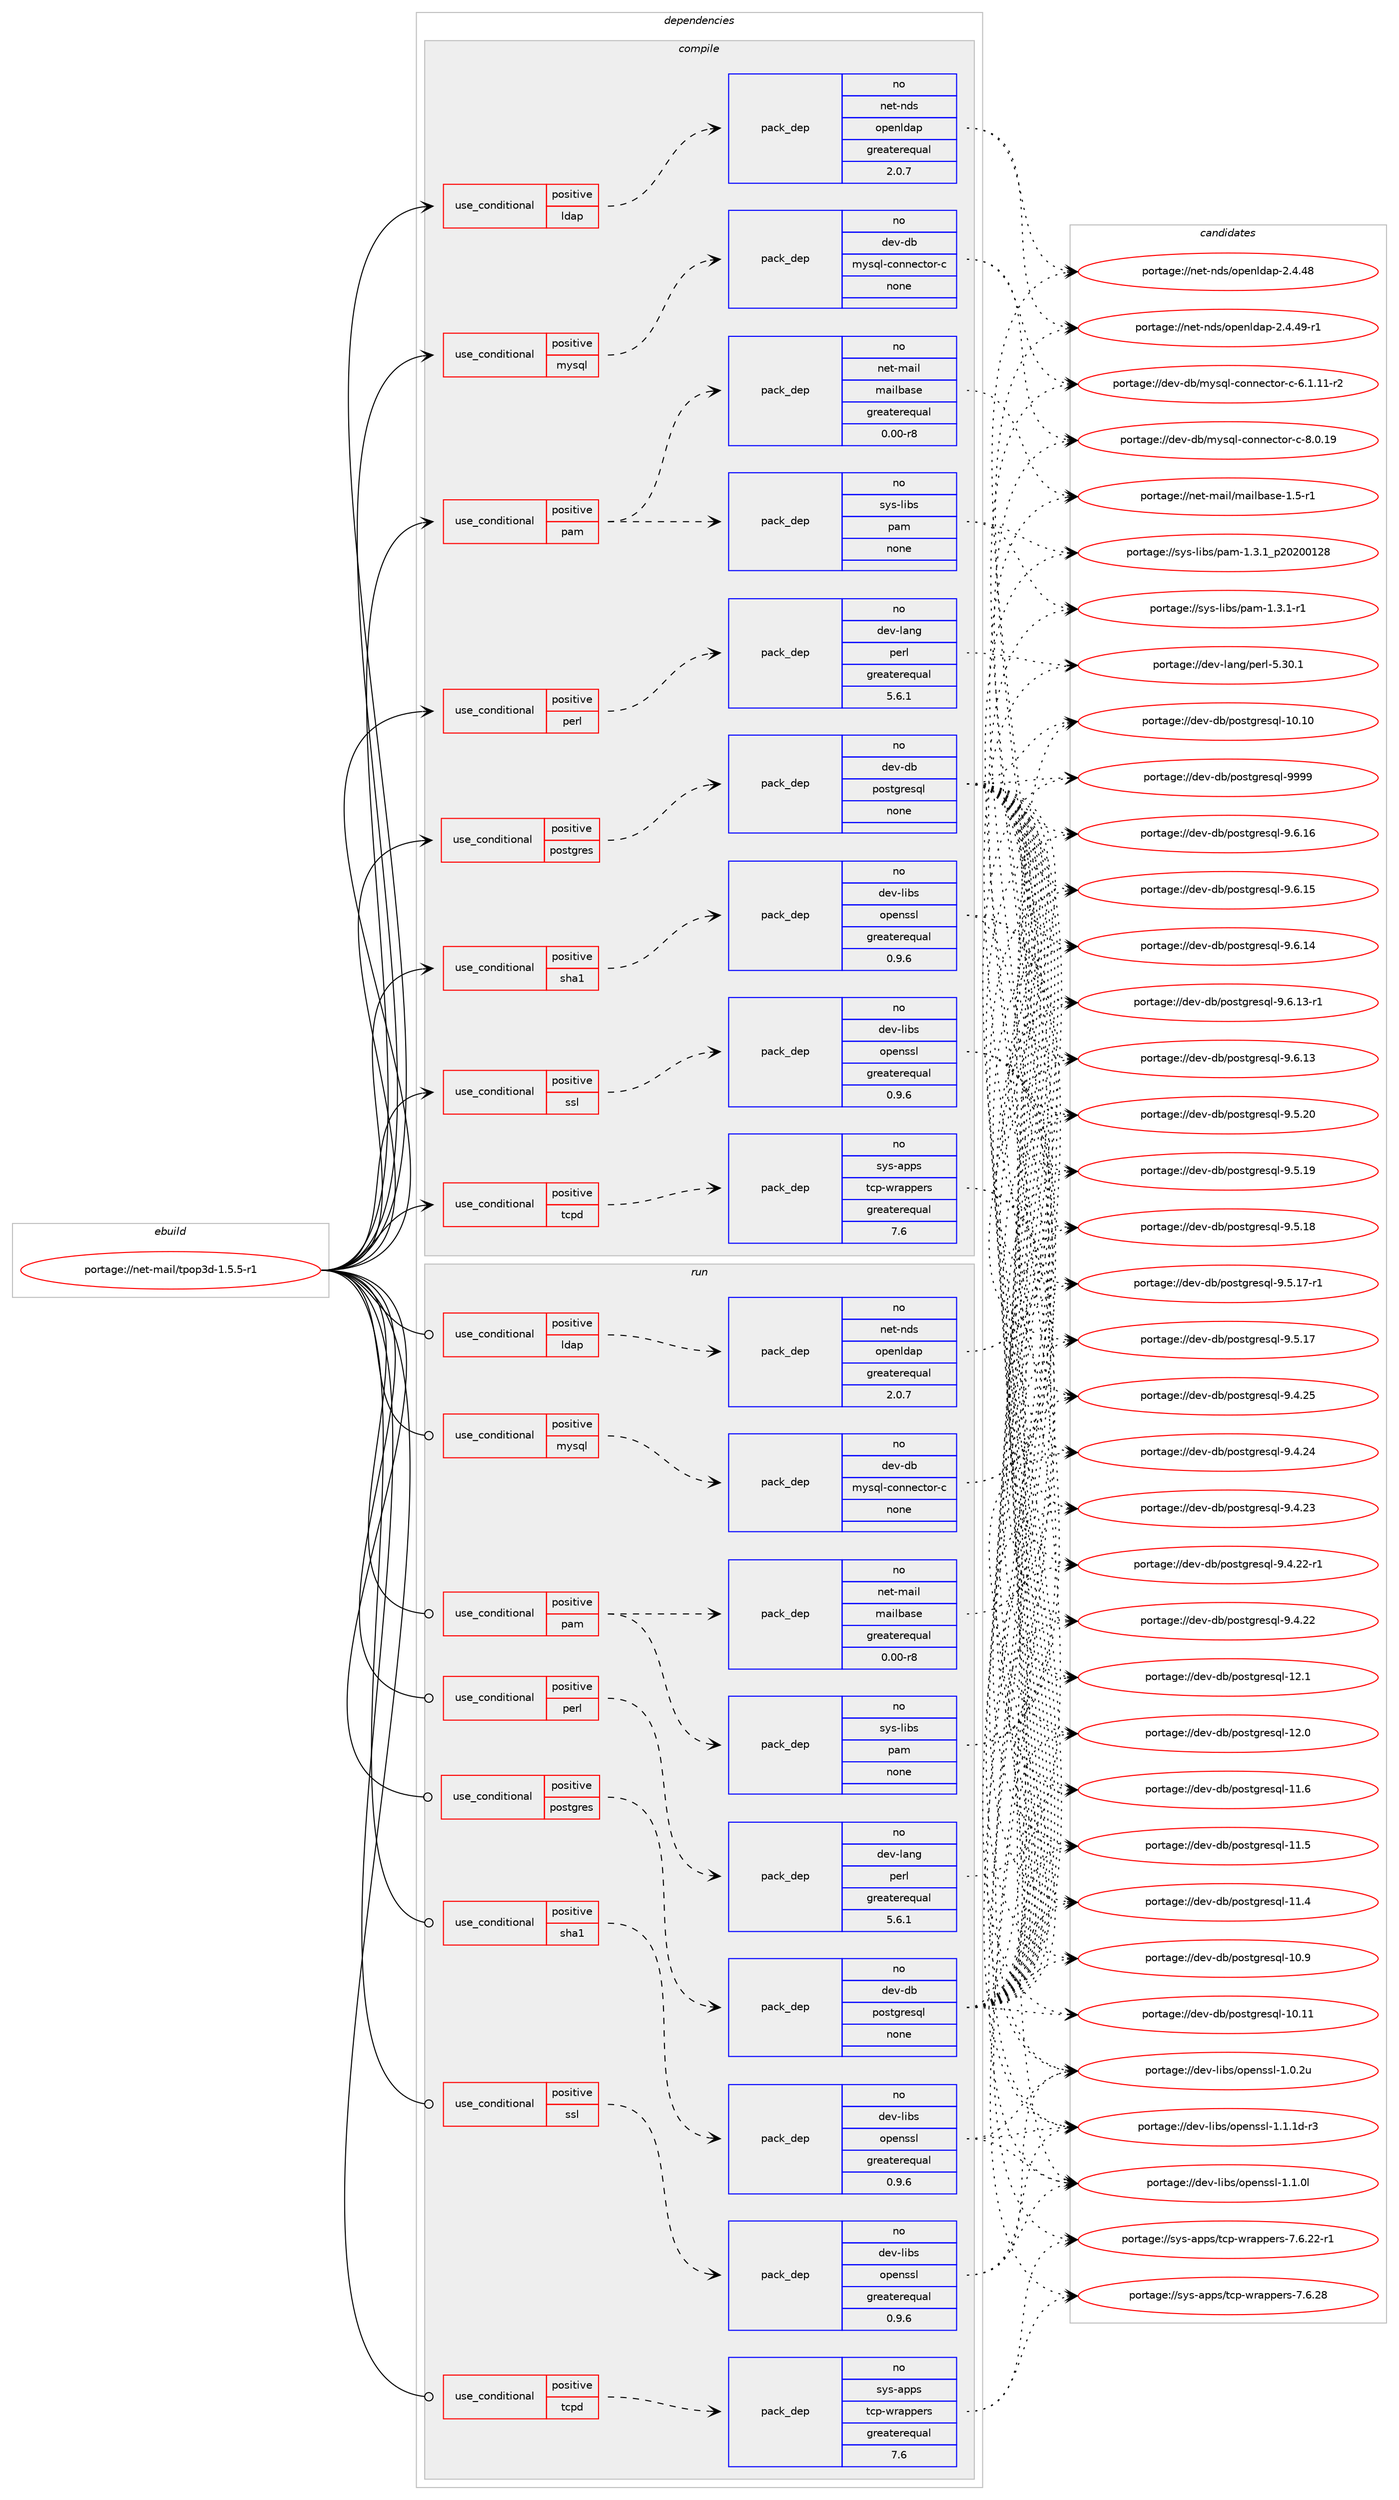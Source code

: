 digraph prolog {

# *************
# Graph options
# *************

newrank=true;
concentrate=true;
compound=true;
graph [rankdir=LR,fontname=Helvetica,fontsize=10,ranksep=1.5];#, ranksep=2.5, nodesep=0.2];
edge  [arrowhead=vee];
node  [fontname=Helvetica,fontsize=10];

# **********
# The ebuild
# **********

subgraph cluster_leftcol {
color=gray;
rank=same;
label=<<i>ebuild</i>>;
id [label="portage://net-mail/tpop3d-1.5.5-r1", color=red, width=4, href="../net-mail/tpop3d-1.5.5-r1.svg"];
}

# ****************
# The dependencies
# ****************

subgraph cluster_midcol {
color=gray;
label=<<i>dependencies</i>>;
subgraph cluster_compile {
fillcolor="#eeeeee";
style=filled;
label=<<i>compile</i>>;
subgraph cond28359 {
dependency134686 [label=<<TABLE BORDER="0" CELLBORDER="1" CELLSPACING="0" CELLPADDING="4"><TR><TD ROWSPAN="3" CELLPADDING="10">use_conditional</TD></TR><TR><TD>positive</TD></TR><TR><TD>ldap</TD></TR></TABLE>>, shape=none, color=red];
subgraph pack104117 {
dependency134687 [label=<<TABLE BORDER="0" CELLBORDER="1" CELLSPACING="0" CELLPADDING="4" WIDTH="220"><TR><TD ROWSPAN="6" CELLPADDING="30">pack_dep</TD></TR><TR><TD WIDTH="110">no</TD></TR><TR><TD>net-nds</TD></TR><TR><TD>openldap</TD></TR><TR><TD>greaterequal</TD></TR><TR><TD>2.0.7</TD></TR></TABLE>>, shape=none, color=blue];
}
dependency134686:e -> dependency134687:w [weight=20,style="dashed",arrowhead="vee"];
}
id:e -> dependency134686:w [weight=20,style="solid",arrowhead="vee"];
subgraph cond28360 {
dependency134688 [label=<<TABLE BORDER="0" CELLBORDER="1" CELLSPACING="0" CELLPADDING="4"><TR><TD ROWSPAN="3" CELLPADDING="10">use_conditional</TD></TR><TR><TD>positive</TD></TR><TR><TD>mysql</TD></TR></TABLE>>, shape=none, color=red];
subgraph pack104118 {
dependency134689 [label=<<TABLE BORDER="0" CELLBORDER="1" CELLSPACING="0" CELLPADDING="4" WIDTH="220"><TR><TD ROWSPAN="6" CELLPADDING="30">pack_dep</TD></TR><TR><TD WIDTH="110">no</TD></TR><TR><TD>dev-db</TD></TR><TR><TD>mysql-connector-c</TD></TR><TR><TD>none</TD></TR><TR><TD></TD></TR></TABLE>>, shape=none, color=blue];
}
dependency134688:e -> dependency134689:w [weight=20,style="dashed",arrowhead="vee"];
}
id:e -> dependency134688:w [weight=20,style="solid",arrowhead="vee"];
subgraph cond28361 {
dependency134690 [label=<<TABLE BORDER="0" CELLBORDER="1" CELLSPACING="0" CELLPADDING="4"><TR><TD ROWSPAN="3" CELLPADDING="10">use_conditional</TD></TR><TR><TD>positive</TD></TR><TR><TD>pam</TD></TR></TABLE>>, shape=none, color=red];
subgraph pack104119 {
dependency134691 [label=<<TABLE BORDER="0" CELLBORDER="1" CELLSPACING="0" CELLPADDING="4" WIDTH="220"><TR><TD ROWSPAN="6" CELLPADDING="30">pack_dep</TD></TR><TR><TD WIDTH="110">no</TD></TR><TR><TD>sys-libs</TD></TR><TR><TD>pam</TD></TR><TR><TD>none</TD></TR><TR><TD></TD></TR></TABLE>>, shape=none, color=blue];
}
dependency134690:e -> dependency134691:w [weight=20,style="dashed",arrowhead="vee"];
subgraph pack104120 {
dependency134692 [label=<<TABLE BORDER="0" CELLBORDER="1" CELLSPACING="0" CELLPADDING="4" WIDTH="220"><TR><TD ROWSPAN="6" CELLPADDING="30">pack_dep</TD></TR><TR><TD WIDTH="110">no</TD></TR><TR><TD>net-mail</TD></TR><TR><TD>mailbase</TD></TR><TR><TD>greaterequal</TD></TR><TR><TD>0.00-r8</TD></TR></TABLE>>, shape=none, color=blue];
}
dependency134690:e -> dependency134692:w [weight=20,style="dashed",arrowhead="vee"];
}
id:e -> dependency134690:w [weight=20,style="solid",arrowhead="vee"];
subgraph cond28362 {
dependency134693 [label=<<TABLE BORDER="0" CELLBORDER="1" CELLSPACING="0" CELLPADDING="4"><TR><TD ROWSPAN="3" CELLPADDING="10">use_conditional</TD></TR><TR><TD>positive</TD></TR><TR><TD>perl</TD></TR></TABLE>>, shape=none, color=red];
subgraph pack104121 {
dependency134694 [label=<<TABLE BORDER="0" CELLBORDER="1" CELLSPACING="0" CELLPADDING="4" WIDTH="220"><TR><TD ROWSPAN="6" CELLPADDING="30">pack_dep</TD></TR><TR><TD WIDTH="110">no</TD></TR><TR><TD>dev-lang</TD></TR><TR><TD>perl</TD></TR><TR><TD>greaterequal</TD></TR><TR><TD>5.6.1</TD></TR></TABLE>>, shape=none, color=blue];
}
dependency134693:e -> dependency134694:w [weight=20,style="dashed",arrowhead="vee"];
}
id:e -> dependency134693:w [weight=20,style="solid",arrowhead="vee"];
subgraph cond28363 {
dependency134695 [label=<<TABLE BORDER="0" CELLBORDER="1" CELLSPACING="0" CELLPADDING="4"><TR><TD ROWSPAN="3" CELLPADDING="10">use_conditional</TD></TR><TR><TD>positive</TD></TR><TR><TD>postgres</TD></TR></TABLE>>, shape=none, color=red];
subgraph pack104122 {
dependency134696 [label=<<TABLE BORDER="0" CELLBORDER="1" CELLSPACING="0" CELLPADDING="4" WIDTH="220"><TR><TD ROWSPAN="6" CELLPADDING="30">pack_dep</TD></TR><TR><TD WIDTH="110">no</TD></TR><TR><TD>dev-db</TD></TR><TR><TD>postgresql</TD></TR><TR><TD>none</TD></TR><TR><TD></TD></TR></TABLE>>, shape=none, color=blue];
}
dependency134695:e -> dependency134696:w [weight=20,style="dashed",arrowhead="vee"];
}
id:e -> dependency134695:w [weight=20,style="solid",arrowhead="vee"];
subgraph cond28364 {
dependency134697 [label=<<TABLE BORDER="0" CELLBORDER="1" CELLSPACING="0" CELLPADDING="4"><TR><TD ROWSPAN="3" CELLPADDING="10">use_conditional</TD></TR><TR><TD>positive</TD></TR><TR><TD>sha1</TD></TR></TABLE>>, shape=none, color=red];
subgraph pack104123 {
dependency134698 [label=<<TABLE BORDER="0" CELLBORDER="1" CELLSPACING="0" CELLPADDING="4" WIDTH="220"><TR><TD ROWSPAN="6" CELLPADDING="30">pack_dep</TD></TR><TR><TD WIDTH="110">no</TD></TR><TR><TD>dev-libs</TD></TR><TR><TD>openssl</TD></TR><TR><TD>greaterequal</TD></TR><TR><TD>0.9.6</TD></TR></TABLE>>, shape=none, color=blue];
}
dependency134697:e -> dependency134698:w [weight=20,style="dashed",arrowhead="vee"];
}
id:e -> dependency134697:w [weight=20,style="solid",arrowhead="vee"];
subgraph cond28365 {
dependency134699 [label=<<TABLE BORDER="0" CELLBORDER="1" CELLSPACING="0" CELLPADDING="4"><TR><TD ROWSPAN="3" CELLPADDING="10">use_conditional</TD></TR><TR><TD>positive</TD></TR><TR><TD>ssl</TD></TR></TABLE>>, shape=none, color=red];
subgraph pack104124 {
dependency134700 [label=<<TABLE BORDER="0" CELLBORDER="1" CELLSPACING="0" CELLPADDING="4" WIDTH="220"><TR><TD ROWSPAN="6" CELLPADDING="30">pack_dep</TD></TR><TR><TD WIDTH="110">no</TD></TR><TR><TD>dev-libs</TD></TR><TR><TD>openssl</TD></TR><TR><TD>greaterequal</TD></TR><TR><TD>0.9.6</TD></TR></TABLE>>, shape=none, color=blue];
}
dependency134699:e -> dependency134700:w [weight=20,style="dashed",arrowhead="vee"];
}
id:e -> dependency134699:w [weight=20,style="solid",arrowhead="vee"];
subgraph cond28366 {
dependency134701 [label=<<TABLE BORDER="0" CELLBORDER="1" CELLSPACING="0" CELLPADDING="4"><TR><TD ROWSPAN="3" CELLPADDING="10">use_conditional</TD></TR><TR><TD>positive</TD></TR><TR><TD>tcpd</TD></TR></TABLE>>, shape=none, color=red];
subgraph pack104125 {
dependency134702 [label=<<TABLE BORDER="0" CELLBORDER="1" CELLSPACING="0" CELLPADDING="4" WIDTH="220"><TR><TD ROWSPAN="6" CELLPADDING="30">pack_dep</TD></TR><TR><TD WIDTH="110">no</TD></TR><TR><TD>sys-apps</TD></TR><TR><TD>tcp-wrappers</TD></TR><TR><TD>greaterequal</TD></TR><TR><TD>7.6</TD></TR></TABLE>>, shape=none, color=blue];
}
dependency134701:e -> dependency134702:w [weight=20,style="dashed",arrowhead="vee"];
}
id:e -> dependency134701:w [weight=20,style="solid",arrowhead="vee"];
}
subgraph cluster_compileandrun {
fillcolor="#eeeeee";
style=filled;
label=<<i>compile and run</i>>;
}
subgraph cluster_run {
fillcolor="#eeeeee";
style=filled;
label=<<i>run</i>>;
subgraph cond28367 {
dependency134703 [label=<<TABLE BORDER="0" CELLBORDER="1" CELLSPACING="0" CELLPADDING="4"><TR><TD ROWSPAN="3" CELLPADDING="10">use_conditional</TD></TR><TR><TD>positive</TD></TR><TR><TD>ldap</TD></TR></TABLE>>, shape=none, color=red];
subgraph pack104126 {
dependency134704 [label=<<TABLE BORDER="0" CELLBORDER="1" CELLSPACING="0" CELLPADDING="4" WIDTH="220"><TR><TD ROWSPAN="6" CELLPADDING="30">pack_dep</TD></TR><TR><TD WIDTH="110">no</TD></TR><TR><TD>net-nds</TD></TR><TR><TD>openldap</TD></TR><TR><TD>greaterequal</TD></TR><TR><TD>2.0.7</TD></TR></TABLE>>, shape=none, color=blue];
}
dependency134703:e -> dependency134704:w [weight=20,style="dashed",arrowhead="vee"];
}
id:e -> dependency134703:w [weight=20,style="solid",arrowhead="odot"];
subgraph cond28368 {
dependency134705 [label=<<TABLE BORDER="0" CELLBORDER="1" CELLSPACING="0" CELLPADDING="4"><TR><TD ROWSPAN="3" CELLPADDING="10">use_conditional</TD></TR><TR><TD>positive</TD></TR><TR><TD>mysql</TD></TR></TABLE>>, shape=none, color=red];
subgraph pack104127 {
dependency134706 [label=<<TABLE BORDER="0" CELLBORDER="1" CELLSPACING="0" CELLPADDING="4" WIDTH="220"><TR><TD ROWSPAN="6" CELLPADDING="30">pack_dep</TD></TR><TR><TD WIDTH="110">no</TD></TR><TR><TD>dev-db</TD></TR><TR><TD>mysql-connector-c</TD></TR><TR><TD>none</TD></TR><TR><TD></TD></TR></TABLE>>, shape=none, color=blue];
}
dependency134705:e -> dependency134706:w [weight=20,style="dashed",arrowhead="vee"];
}
id:e -> dependency134705:w [weight=20,style="solid",arrowhead="odot"];
subgraph cond28369 {
dependency134707 [label=<<TABLE BORDER="0" CELLBORDER="1" CELLSPACING="0" CELLPADDING="4"><TR><TD ROWSPAN="3" CELLPADDING="10">use_conditional</TD></TR><TR><TD>positive</TD></TR><TR><TD>pam</TD></TR></TABLE>>, shape=none, color=red];
subgraph pack104128 {
dependency134708 [label=<<TABLE BORDER="0" CELLBORDER="1" CELLSPACING="0" CELLPADDING="4" WIDTH="220"><TR><TD ROWSPAN="6" CELLPADDING="30">pack_dep</TD></TR><TR><TD WIDTH="110">no</TD></TR><TR><TD>sys-libs</TD></TR><TR><TD>pam</TD></TR><TR><TD>none</TD></TR><TR><TD></TD></TR></TABLE>>, shape=none, color=blue];
}
dependency134707:e -> dependency134708:w [weight=20,style="dashed",arrowhead="vee"];
subgraph pack104129 {
dependency134709 [label=<<TABLE BORDER="0" CELLBORDER="1" CELLSPACING="0" CELLPADDING="4" WIDTH="220"><TR><TD ROWSPAN="6" CELLPADDING="30">pack_dep</TD></TR><TR><TD WIDTH="110">no</TD></TR><TR><TD>net-mail</TD></TR><TR><TD>mailbase</TD></TR><TR><TD>greaterequal</TD></TR><TR><TD>0.00-r8</TD></TR></TABLE>>, shape=none, color=blue];
}
dependency134707:e -> dependency134709:w [weight=20,style="dashed",arrowhead="vee"];
}
id:e -> dependency134707:w [weight=20,style="solid",arrowhead="odot"];
subgraph cond28370 {
dependency134710 [label=<<TABLE BORDER="0" CELLBORDER="1" CELLSPACING="0" CELLPADDING="4"><TR><TD ROWSPAN="3" CELLPADDING="10">use_conditional</TD></TR><TR><TD>positive</TD></TR><TR><TD>perl</TD></TR></TABLE>>, shape=none, color=red];
subgraph pack104130 {
dependency134711 [label=<<TABLE BORDER="0" CELLBORDER="1" CELLSPACING="0" CELLPADDING="4" WIDTH="220"><TR><TD ROWSPAN="6" CELLPADDING="30">pack_dep</TD></TR><TR><TD WIDTH="110">no</TD></TR><TR><TD>dev-lang</TD></TR><TR><TD>perl</TD></TR><TR><TD>greaterequal</TD></TR><TR><TD>5.6.1</TD></TR></TABLE>>, shape=none, color=blue];
}
dependency134710:e -> dependency134711:w [weight=20,style="dashed",arrowhead="vee"];
}
id:e -> dependency134710:w [weight=20,style="solid",arrowhead="odot"];
subgraph cond28371 {
dependency134712 [label=<<TABLE BORDER="0" CELLBORDER="1" CELLSPACING="0" CELLPADDING="4"><TR><TD ROWSPAN="3" CELLPADDING="10">use_conditional</TD></TR><TR><TD>positive</TD></TR><TR><TD>postgres</TD></TR></TABLE>>, shape=none, color=red];
subgraph pack104131 {
dependency134713 [label=<<TABLE BORDER="0" CELLBORDER="1" CELLSPACING="0" CELLPADDING="4" WIDTH="220"><TR><TD ROWSPAN="6" CELLPADDING="30">pack_dep</TD></TR><TR><TD WIDTH="110">no</TD></TR><TR><TD>dev-db</TD></TR><TR><TD>postgresql</TD></TR><TR><TD>none</TD></TR><TR><TD></TD></TR></TABLE>>, shape=none, color=blue];
}
dependency134712:e -> dependency134713:w [weight=20,style="dashed",arrowhead="vee"];
}
id:e -> dependency134712:w [weight=20,style="solid",arrowhead="odot"];
subgraph cond28372 {
dependency134714 [label=<<TABLE BORDER="0" CELLBORDER="1" CELLSPACING="0" CELLPADDING="4"><TR><TD ROWSPAN="3" CELLPADDING="10">use_conditional</TD></TR><TR><TD>positive</TD></TR><TR><TD>sha1</TD></TR></TABLE>>, shape=none, color=red];
subgraph pack104132 {
dependency134715 [label=<<TABLE BORDER="0" CELLBORDER="1" CELLSPACING="0" CELLPADDING="4" WIDTH="220"><TR><TD ROWSPAN="6" CELLPADDING="30">pack_dep</TD></TR><TR><TD WIDTH="110">no</TD></TR><TR><TD>dev-libs</TD></TR><TR><TD>openssl</TD></TR><TR><TD>greaterequal</TD></TR><TR><TD>0.9.6</TD></TR></TABLE>>, shape=none, color=blue];
}
dependency134714:e -> dependency134715:w [weight=20,style="dashed",arrowhead="vee"];
}
id:e -> dependency134714:w [weight=20,style="solid",arrowhead="odot"];
subgraph cond28373 {
dependency134716 [label=<<TABLE BORDER="0" CELLBORDER="1" CELLSPACING="0" CELLPADDING="4"><TR><TD ROWSPAN="3" CELLPADDING="10">use_conditional</TD></TR><TR><TD>positive</TD></TR><TR><TD>ssl</TD></TR></TABLE>>, shape=none, color=red];
subgraph pack104133 {
dependency134717 [label=<<TABLE BORDER="0" CELLBORDER="1" CELLSPACING="0" CELLPADDING="4" WIDTH="220"><TR><TD ROWSPAN="6" CELLPADDING="30">pack_dep</TD></TR><TR><TD WIDTH="110">no</TD></TR><TR><TD>dev-libs</TD></TR><TR><TD>openssl</TD></TR><TR><TD>greaterequal</TD></TR><TR><TD>0.9.6</TD></TR></TABLE>>, shape=none, color=blue];
}
dependency134716:e -> dependency134717:w [weight=20,style="dashed",arrowhead="vee"];
}
id:e -> dependency134716:w [weight=20,style="solid",arrowhead="odot"];
subgraph cond28374 {
dependency134718 [label=<<TABLE BORDER="0" CELLBORDER="1" CELLSPACING="0" CELLPADDING="4"><TR><TD ROWSPAN="3" CELLPADDING="10">use_conditional</TD></TR><TR><TD>positive</TD></TR><TR><TD>tcpd</TD></TR></TABLE>>, shape=none, color=red];
subgraph pack104134 {
dependency134719 [label=<<TABLE BORDER="0" CELLBORDER="1" CELLSPACING="0" CELLPADDING="4" WIDTH="220"><TR><TD ROWSPAN="6" CELLPADDING="30">pack_dep</TD></TR><TR><TD WIDTH="110">no</TD></TR><TR><TD>sys-apps</TD></TR><TR><TD>tcp-wrappers</TD></TR><TR><TD>greaterequal</TD></TR><TR><TD>7.6</TD></TR></TABLE>>, shape=none, color=blue];
}
dependency134718:e -> dependency134719:w [weight=20,style="dashed",arrowhead="vee"];
}
id:e -> dependency134718:w [weight=20,style="solid",arrowhead="odot"];
}
}

# **************
# The candidates
# **************

subgraph cluster_choices {
rank=same;
color=gray;
label=<<i>candidates</i>>;

subgraph choice104117 {
color=black;
nodesep=1;
choice110101116451101001154711111210111010810097112455046524652574511449 [label="portage://net-nds/openldap-2.4.49-r1", color=red, width=4,href="../net-nds/openldap-2.4.49-r1.svg"];
choice11010111645110100115471111121011101081009711245504652465256 [label="portage://net-nds/openldap-2.4.48", color=red, width=4,href="../net-nds/openldap-2.4.48.svg"];
dependency134687:e -> choice110101116451101001154711111210111010810097112455046524652574511449:w [style=dotted,weight="100"];
dependency134687:e -> choice11010111645110100115471111121011101081009711245504652465256:w [style=dotted,weight="100"];
}
subgraph choice104118 {
color=black;
nodesep=1;
choice100101118451009847109121115113108459911111011010199116111114459945564648464957 [label="portage://dev-db/mysql-connector-c-8.0.19", color=red, width=4,href="../dev-db/mysql-connector-c-8.0.19.svg"];
choice1001011184510098471091211151131084599111110110101991161111144599455446494649494511450 [label="portage://dev-db/mysql-connector-c-6.1.11-r2", color=red, width=4,href="../dev-db/mysql-connector-c-6.1.11-r2.svg"];
dependency134689:e -> choice100101118451009847109121115113108459911111011010199116111114459945564648464957:w [style=dotted,weight="100"];
dependency134689:e -> choice1001011184510098471091211151131084599111110110101991161111144599455446494649494511450:w [style=dotted,weight="100"];
}
subgraph choice104119 {
color=black;
nodesep=1;
choice11512111545108105981154711297109454946514649951125048504848495056 [label="portage://sys-libs/pam-1.3.1_p20200128", color=red, width=4,href="../sys-libs/pam-1.3.1_p20200128.svg"];
choice115121115451081059811547112971094549465146494511449 [label="portage://sys-libs/pam-1.3.1-r1", color=red, width=4,href="../sys-libs/pam-1.3.1-r1.svg"];
dependency134691:e -> choice11512111545108105981154711297109454946514649951125048504848495056:w [style=dotted,weight="100"];
dependency134691:e -> choice115121115451081059811547112971094549465146494511449:w [style=dotted,weight="100"];
}
subgraph choice104120 {
color=black;
nodesep=1;
choice110101116451099710510847109971051089897115101454946534511449 [label="portage://net-mail/mailbase-1.5-r1", color=red, width=4,href="../net-mail/mailbase-1.5-r1.svg"];
dependency134692:e -> choice110101116451099710510847109971051089897115101454946534511449:w [style=dotted,weight="100"];
}
subgraph choice104121 {
color=black;
nodesep=1;
choice10010111845108971101034711210111410845534651484649 [label="portage://dev-lang/perl-5.30.1", color=red, width=4,href="../dev-lang/perl-5.30.1.svg"];
dependency134694:e -> choice10010111845108971101034711210111410845534651484649:w [style=dotted,weight="100"];
}
subgraph choice104122 {
color=black;
nodesep=1;
choice1001011184510098471121111151161031141011151131084557575757 [label="portage://dev-db/postgresql-9999", color=red, width=4,href="../dev-db/postgresql-9999.svg"];
choice10010111845100984711211111511610311410111511310845574654464954 [label="portage://dev-db/postgresql-9.6.16", color=red, width=4,href="../dev-db/postgresql-9.6.16.svg"];
choice10010111845100984711211111511610311410111511310845574654464953 [label="portage://dev-db/postgresql-9.6.15", color=red, width=4,href="../dev-db/postgresql-9.6.15.svg"];
choice10010111845100984711211111511610311410111511310845574654464952 [label="portage://dev-db/postgresql-9.6.14", color=red, width=4,href="../dev-db/postgresql-9.6.14.svg"];
choice100101118451009847112111115116103114101115113108455746544649514511449 [label="portage://dev-db/postgresql-9.6.13-r1", color=red, width=4,href="../dev-db/postgresql-9.6.13-r1.svg"];
choice10010111845100984711211111511610311410111511310845574654464951 [label="portage://dev-db/postgresql-9.6.13", color=red, width=4,href="../dev-db/postgresql-9.6.13.svg"];
choice10010111845100984711211111511610311410111511310845574653465048 [label="portage://dev-db/postgresql-9.5.20", color=red, width=4,href="../dev-db/postgresql-9.5.20.svg"];
choice10010111845100984711211111511610311410111511310845574653464957 [label="portage://dev-db/postgresql-9.5.19", color=red, width=4,href="../dev-db/postgresql-9.5.19.svg"];
choice10010111845100984711211111511610311410111511310845574653464956 [label="portage://dev-db/postgresql-9.5.18", color=red, width=4,href="../dev-db/postgresql-9.5.18.svg"];
choice100101118451009847112111115116103114101115113108455746534649554511449 [label="portage://dev-db/postgresql-9.5.17-r1", color=red, width=4,href="../dev-db/postgresql-9.5.17-r1.svg"];
choice10010111845100984711211111511610311410111511310845574653464955 [label="portage://dev-db/postgresql-9.5.17", color=red, width=4,href="../dev-db/postgresql-9.5.17.svg"];
choice10010111845100984711211111511610311410111511310845574652465053 [label="portage://dev-db/postgresql-9.4.25", color=red, width=4,href="../dev-db/postgresql-9.4.25.svg"];
choice10010111845100984711211111511610311410111511310845574652465052 [label="portage://dev-db/postgresql-9.4.24", color=red, width=4,href="../dev-db/postgresql-9.4.24.svg"];
choice10010111845100984711211111511610311410111511310845574652465051 [label="portage://dev-db/postgresql-9.4.23", color=red, width=4,href="../dev-db/postgresql-9.4.23.svg"];
choice100101118451009847112111115116103114101115113108455746524650504511449 [label="portage://dev-db/postgresql-9.4.22-r1", color=red, width=4,href="../dev-db/postgresql-9.4.22-r1.svg"];
choice10010111845100984711211111511610311410111511310845574652465050 [label="portage://dev-db/postgresql-9.4.22", color=red, width=4,href="../dev-db/postgresql-9.4.22.svg"];
choice1001011184510098471121111151161031141011151131084549504649 [label="portage://dev-db/postgresql-12.1", color=red, width=4,href="../dev-db/postgresql-12.1.svg"];
choice1001011184510098471121111151161031141011151131084549504648 [label="portage://dev-db/postgresql-12.0", color=red, width=4,href="../dev-db/postgresql-12.0.svg"];
choice1001011184510098471121111151161031141011151131084549494654 [label="portage://dev-db/postgresql-11.6", color=red, width=4,href="../dev-db/postgresql-11.6.svg"];
choice1001011184510098471121111151161031141011151131084549494653 [label="portage://dev-db/postgresql-11.5", color=red, width=4,href="../dev-db/postgresql-11.5.svg"];
choice1001011184510098471121111151161031141011151131084549494652 [label="portage://dev-db/postgresql-11.4", color=red, width=4,href="../dev-db/postgresql-11.4.svg"];
choice1001011184510098471121111151161031141011151131084549484657 [label="portage://dev-db/postgresql-10.9", color=red, width=4,href="../dev-db/postgresql-10.9.svg"];
choice100101118451009847112111115116103114101115113108454948464949 [label="portage://dev-db/postgresql-10.11", color=red, width=4,href="../dev-db/postgresql-10.11.svg"];
choice100101118451009847112111115116103114101115113108454948464948 [label="portage://dev-db/postgresql-10.10", color=red, width=4,href="../dev-db/postgresql-10.10.svg"];
dependency134696:e -> choice1001011184510098471121111151161031141011151131084557575757:w [style=dotted,weight="100"];
dependency134696:e -> choice10010111845100984711211111511610311410111511310845574654464954:w [style=dotted,weight="100"];
dependency134696:e -> choice10010111845100984711211111511610311410111511310845574654464953:w [style=dotted,weight="100"];
dependency134696:e -> choice10010111845100984711211111511610311410111511310845574654464952:w [style=dotted,weight="100"];
dependency134696:e -> choice100101118451009847112111115116103114101115113108455746544649514511449:w [style=dotted,weight="100"];
dependency134696:e -> choice10010111845100984711211111511610311410111511310845574654464951:w [style=dotted,weight="100"];
dependency134696:e -> choice10010111845100984711211111511610311410111511310845574653465048:w [style=dotted,weight="100"];
dependency134696:e -> choice10010111845100984711211111511610311410111511310845574653464957:w [style=dotted,weight="100"];
dependency134696:e -> choice10010111845100984711211111511610311410111511310845574653464956:w [style=dotted,weight="100"];
dependency134696:e -> choice100101118451009847112111115116103114101115113108455746534649554511449:w [style=dotted,weight="100"];
dependency134696:e -> choice10010111845100984711211111511610311410111511310845574653464955:w [style=dotted,weight="100"];
dependency134696:e -> choice10010111845100984711211111511610311410111511310845574652465053:w [style=dotted,weight="100"];
dependency134696:e -> choice10010111845100984711211111511610311410111511310845574652465052:w [style=dotted,weight="100"];
dependency134696:e -> choice10010111845100984711211111511610311410111511310845574652465051:w [style=dotted,weight="100"];
dependency134696:e -> choice100101118451009847112111115116103114101115113108455746524650504511449:w [style=dotted,weight="100"];
dependency134696:e -> choice10010111845100984711211111511610311410111511310845574652465050:w [style=dotted,weight="100"];
dependency134696:e -> choice1001011184510098471121111151161031141011151131084549504649:w [style=dotted,weight="100"];
dependency134696:e -> choice1001011184510098471121111151161031141011151131084549504648:w [style=dotted,weight="100"];
dependency134696:e -> choice1001011184510098471121111151161031141011151131084549494654:w [style=dotted,weight="100"];
dependency134696:e -> choice1001011184510098471121111151161031141011151131084549494653:w [style=dotted,weight="100"];
dependency134696:e -> choice1001011184510098471121111151161031141011151131084549494652:w [style=dotted,weight="100"];
dependency134696:e -> choice1001011184510098471121111151161031141011151131084549484657:w [style=dotted,weight="100"];
dependency134696:e -> choice100101118451009847112111115116103114101115113108454948464949:w [style=dotted,weight="100"];
dependency134696:e -> choice100101118451009847112111115116103114101115113108454948464948:w [style=dotted,weight="100"];
}
subgraph choice104123 {
color=black;
nodesep=1;
choice1001011184510810598115471111121011101151151084549464946491004511451 [label="portage://dev-libs/openssl-1.1.1d-r3", color=red, width=4,href="../dev-libs/openssl-1.1.1d-r3.svg"];
choice100101118451081059811547111112101110115115108454946494648108 [label="portage://dev-libs/openssl-1.1.0l", color=red, width=4,href="../dev-libs/openssl-1.1.0l.svg"];
choice100101118451081059811547111112101110115115108454946484650117 [label="portage://dev-libs/openssl-1.0.2u", color=red, width=4,href="../dev-libs/openssl-1.0.2u.svg"];
dependency134698:e -> choice1001011184510810598115471111121011101151151084549464946491004511451:w [style=dotted,weight="100"];
dependency134698:e -> choice100101118451081059811547111112101110115115108454946494648108:w [style=dotted,weight="100"];
dependency134698:e -> choice100101118451081059811547111112101110115115108454946484650117:w [style=dotted,weight="100"];
}
subgraph choice104124 {
color=black;
nodesep=1;
choice1001011184510810598115471111121011101151151084549464946491004511451 [label="portage://dev-libs/openssl-1.1.1d-r3", color=red, width=4,href="../dev-libs/openssl-1.1.1d-r3.svg"];
choice100101118451081059811547111112101110115115108454946494648108 [label="portage://dev-libs/openssl-1.1.0l", color=red, width=4,href="../dev-libs/openssl-1.1.0l.svg"];
choice100101118451081059811547111112101110115115108454946484650117 [label="portage://dev-libs/openssl-1.0.2u", color=red, width=4,href="../dev-libs/openssl-1.0.2u.svg"];
dependency134700:e -> choice1001011184510810598115471111121011101151151084549464946491004511451:w [style=dotted,weight="100"];
dependency134700:e -> choice100101118451081059811547111112101110115115108454946494648108:w [style=dotted,weight="100"];
dependency134700:e -> choice100101118451081059811547111112101110115115108454946484650117:w [style=dotted,weight="100"];
}
subgraph choice104125 {
color=black;
nodesep=1;
choice11512111545971121121154711699112451191149711211210111411545554654465056 [label="portage://sys-apps/tcp-wrappers-7.6.28", color=red, width=4,href="../sys-apps/tcp-wrappers-7.6.28.svg"];
choice115121115459711211211547116991124511911497112112101114115455546544650504511449 [label="portage://sys-apps/tcp-wrappers-7.6.22-r1", color=red, width=4,href="../sys-apps/tcp-wrappers-7.6.22-r1.svg"];
dependency134702:e -> choice11512111545971121121154711699112451191149711211210111411545554654465056:w [style=dotted,weight="100"];
dependency134702:e -> choice115121115459711211211547116991124511911497112112101114115455546544650504511449:w [style=dotted,weight="100"];
}
subgraph choice104126 {
color=black;
nodesep=1;
choice110101116451101001154711111210111010810097112455046524652574511449 [label="portage://net-nds/openldap-2.4.49-r1", color=red, width=4,href="../net-nds/openldap-2.4.49-r1.svg"];
choice11010111645110100115471111121011101081009711245504652465256 [label="portage://net-nds/openldap-2.4.48", color=red, width=4,href="../net-nds/openldap-2.4.48.svg"];
dependency134704:e -> choice110101116451101001154711111210111010810097112455046524652574511449:w [style=dotted,weight="100"];
dependency134704:e -> choice11010111645110100115471111121011101081009711245504652465256:w [style=dotted,weight="100"];
}
subgraph choice104127 {
color=black;
nodesep=1;
choice100101118451009847109121115113108459911111011010199116111114459945564648464957 [label="portage://dev-db/mysql-connector-c-8.0.19", color=red, width=4,href="../dev-db/mysql-connector-c-8.0.19.svg"];
choice1001011184510098471091211151131084599111110110101991161111144599455446494649494511450 [label="portage://dev-db/mysql-connector-c-6.1.11-r2", color=red, width=4,href="../dev-db/mysql-connector-c-6.1.11-r2.svg"];
dependency134706:e -> choice100101118451009847109121115113108459911111011010199116111114459945564648464957:w [style=dotted,weight="100"];
dependency134706:e -> choice1001011184510098471091211151131084599111110110101991161111144599455446494649494511450:w [style=dotted,weight="100"];
}
subgraph choice104128 {
color=black;
nodesep=1;
choice11512111545108105981154711297109454946514649951125048504848495056 [label="portage://sys-libs/pam-1.3.1_p20200128", color=red, width=4,href="../sys-libs/pam-1.3.1_p20200128.svg"];
choice115121115451081059811547112971094549465146494511449 [label="portage://sys-libs/pam-1.3.1-r1", color=red, width=4,href="../sys-libs/pam-1.3.1-r1.svg"];
dependency134708:e -> choice11512111545108105981154711297109454946514649951125048504848495056:w [style=dotted,weight="100"];
dependency134708:e -> choice115121115451081059811547112971094549465146494511449:w [style=dotted,weight="100"];
}
subgraph choice104129 {
color=black;
nodesep=1;
choice110101116451099710510847109971051089897115101454946534511449 [label="portage://net-mail/mailbase-1.5-r1", color=red, width=4,href="../net-mail/mailbase-1.5-r1.svg"];
dependency134709:e -> choice110101116451099710510847109971051089897115101454946534511449:w [style=dotted,weight="100"];
}
subgraph choice104130 {
color=black;
nodesep=1;
choice10010111845108971101034711210111410845534651484649 [label="portage://dev-lang/perl-5.30.1", color=red, width=4,href="../dev-lang/perl-5.30.1.svg"];
dependency134711:e -> choice10010111845108971101034711210111410845534651484649:w [style=dotted,weight="100"];
}
subgraph choice104131 {
color=black;
nodesep=1;
choice1001011184510098471121111151161031141011151131084557575757 [label="portage://dev-db/postgresql-9999", color=red, width=4,href="../dev-db/postgresql-9999.svg"];
choice10010111845100984711211111511610311410111511310845574654464954 [label="portage://dev-db/postgresql-9.6.16", color=red, width=4,href="../dev-db/postgresql-9.6.16.svg"];
choice10010111845100984711211111511610311410111511310845574654464953 [label="portage://dev-db/postgresql-9.6.15", color=red, width=4,href="../dev-db/postgresql-9.6.15.svg"];
choice10010111845100984711211111511610311410111511310845574654464952 [label="portage://dev-db/postgresql-9.6.14", color=red, width=4,href="../dev-db/postgresql-9.6.14.svg"];
choice100101118451009847112111115116103114101115113108455746544649514511449 [label="portage://dev-db/postgresql-9.6.13-r1", color=red, width=4,href="../dev-db/postgresql-9.6.13-r1.svg"];
choice10010111845100984711211111511610311410111511310845574654464951 [label="portage://dev-db/postgresql-9.6.13", color=red, width=4,href="../dev-db/postgresql-9.6.13.svg"];
choice10010111845100984711211111511610311410111511310845574653465048 [label="portage://dev-db/postgresql-9.5.20", color=red, width=4,href="../dev-db/postgresql-9.5.20.svg"];
choice10010111845100984711211111511610311410111511310845574653464957 [label="portage://dev-db/postgresql-9.5.19", color=red, width=4,href="../dev-db/postgresql-9.5.19.svg"];
choice10010111845100984711211111511610311410111511310845574653464956 [label="portage://dev-db/postgresql-9.5.18", color=red, width=4,href="../dev-db/postgresql-9.5.18.svg"];
choice100101118451009847112111115116103114101115113108455746534649554511449 [label="portage://dev-db/postgresql-9.5.17-r1", color=red, width=4,href="../dev-db/postgresql-9.5.17-r1.svg"];
choice10010111845100984711211111511610311410111511310845574653464955 [label="portage://dev-db/postgresql-9.5.17", color=red, width=4,href="../dev-db/postgresql-9.5.17.svg"];
choice10010111845100984711211111511610311410111511310845574652465053 [label="portage://dev-db/postgresql-9.4.25", color=red, width=4,href="../dev-db/postgresql-9.4.25.svg"];
choice10010111845100984711211111511610311410111511310845574652465052 [label="portage://dev-db/postgresql-9.4.24", color=red, width=4,href="../dev-db/postgresql-9.4.24.svg"];
choice10010111845100984711211111511610311410111511310845574652465051 [label="portage://dev-db/postgresql-9.4.23", color=red, width=4,href="../dev-db/postgresql-9.4.23.svg"];
choice100101118451009847112111115116103114101115113108455746524650504511449 [label="portage://dev-db/postgresql-9.4.22-r1", color=red, width=4,href="../dev-db/postgresql-9.4.22-r1.svg"];
choice10010111845100984711211111511610311410111511310845574652465050 [label="portage://dev-db/postgresql-9.4.22", color=red, width=4,href="../dev-db/postgresql-9.4.22.svg"];
choice1001011184510098471121111151161031141011151131084549504649 [label="portage://dev-db/postgresql-12.1", color=red, width=4,href="../dev-db/postgresql-12.1.svg"];
choice1001011184510098471121111151161031141011151131084549504648 [label="portage://dev-db/postgresql-12.0", color=red, width=4,href="../dev-db/postgresql-12.0.svg"];
choice1001011184510098471121111151161031141011151131084549494654 [label="portage://dev-db/postgresql-11.6", color=red, width=4,href="../dev-db/postgresql-11.6.svg"];
choice1001011184510098471121111151161031141011151131084549494653 [label="portage://dev-db/postgresql-11.5", color=red, width=4,href="../dev-db/postgresql-11.5.svg"];
choice1001011184510098471121111151161031141011151131084549494652 [label="portage://dev-db/postgresql-11.4", color=red, width=4,href="../dev-db/postgresql-11.4.svg"];
choice1001011184510098471121111151161031141011151131084549484657 [label="portage://dev-db/postgresql-10.9", color=red, width=4,href="../dev-db/postgresql-10.9.svg"];
choice100101118451009847112111115116103114101115113108454948464949 [label="portage://dev-db/postgresql-10.11", color=red, width=4,href="../dev-db/postgresql-10.11.svg"];
choice100101118451009847112111115116103114101115113108454948464948 [label="portage://dev-db/postgresql-10.10", color=red, width=4,href="../dev-db/postgresql-10.10.svg"];
dependency134713:e -> choice1001011184510098471121111151161031141011151131084557575757:w [style=dotted,weight="100"];
dependency134713:e -> choice10010111845100984711211111511610311410111511310845574654464954:w [style=dotted,weight="100"];
dependency134713:e -> choice10010111845100984711211111511610311410111511310845574654464953:w [style=dotted,weight="100"];
dependency134713:e -> choice10010111845100984711211111511610311410111511310845574654464952:w [style=dotted,weight="100"];
dependency134713:e -> choice100101118451009847112111115116103114101115113108455746544649514511449:w [style=dotted,weight="100"];
dependency134713:e -> choice10010111845100984711211111511610311410111511310845574654464951:w [style=dotted,weight="100"];
dependency134713:e -> choice10010111845100984711211111511610311410111511310845574653465048:w [style=dotted,weight="100"];
dependency134713:e -> choice10010111845100984711211111511610311410111511310845574653464957:w [style=dotted,weight="100"];
dependency134713:e -> choice10010111845100984711211111511610311410111511310845574653464956:w [style=dotted,weight="100"];
dependency134713:e -> choice100101118451009847112111115116103114101115113108455746534649554511449:w [style=dotted,weight="100"];
dependency134713:e -> choice10010111845100984711211111511610311410111511310845574653464955:w [style=dotted,weight="100"];
dependency134713:e -> choice10010111845100984711211111511610311410111511310845574652465053:w [style=dotted,weight="100"];
dependency134713:e -> choice10010111845100984711211111511610311410111511310845574652465052:w [style=dotted,weight="100"];
dependency134713:e -> choice10010111845100984711211111511610311410111511310845574652465051:w [style=dotted,weight="100"];
dependency134713:e -> choice100101118451009847112111115116103114101115113108455746524650504511449:w [style=dotted,weight="100"];
dependency134713:e -> choice10010111845100984711211111511610311410111511310845574652465050:w [style=dotted,weight="100"];
dependency134713:e -> choice1001011184510098471121111151161031141011151131084549504649:w [style=dotted,weight="100"];
dependency134713:e -> choice1001011184510098471121111151161031141011151131084549504648:w [style=dotted,weight="100"];
dependency134713:e -> choice1001011184510098471121111151161031141011151131084549494654:w [style=dotted,weight="100"];
dependency134713:e -> choice1001011184510098471121111151161031141011151131084549494653:w [style=dotted,weight="100"];
dependency134713:e -> choice1001011184510098471121111151161031141011151131084549494652:w [style=dotted,weight="100"];
dependency134713:e -> choice1001011184510098471121111151161031141011151131084549484657:w [style=dotted,weight="100"];
dependency134713:e -> choice100101118451009847112111115116103114101115113108454948464949:w [style=dotted,weight="100"];
dependency134713:e -> choice100101118451009847112111115116103114101115113108454948464948:w [style=dotted,weight="100"];
}
subgraph choice104132 {
color=black;
nodesep=1;
choice1001011184510810598115471111121011101151151084549464946491004511451 [label="portage://dev-libs/openssl-1.1.1d-r3", color=red, width=4,href="../dev-libs/openssl-1.1.1d-r3.svg"];
choice100101118451081059811547111112101110115115108454946494648108 [label="portage://dev-libs/openssl-1.1.0l", color=red, width=4,href="../dev-libs/openssl-1.1.0l.svg"];
choice100101118451081059811547111112101110115115108454946484650117 [label="portage://dev-libs/openssl-1.0.2u", color=red, width=4,href="../dev-libs/openssl-1.0.2u.svg"];
dependency134715:e -> choice1001011184510810598115471111121011101151151084549464946491004511451:w [style=dotted,weight="100"];
dependency134715:e -> choice100101118451081059811547111112101110115115108454946494648108:w [style=dotted,weight="100"];
dependency134715:e -> choice100101118451081059811547111112101110115115108454946484650117:w [style=dotted,weight="100"];
}
subgraph choice104133 {
color=black;
nodesep=1;
choice1001011184510810598115471111121011101151151084549464946491004511451 [label="portage://dev-libs/openssl-1.1.1d-r3", color=red, width=4,href="../dev-libs/openssl-1.1.1d-r3.svg"];
choice100101118451081059811547111112101110115115108454946494648108 [label="portage://dev-libs/openssl-1.1.0l", color=red, width=4,href="../dev-libs/openssl-1.1.0l.svg"];
choice100101118451081059811547111112101110115115108454946484650117 [label="portage://dev-libs/openssl-1.0.2u", color=red, width=4,href="../dev-libs/openssl-1.0.2u.svg"];
dependency134717:e -> choice1001011184510810598115471111121011101151151084549464946491004511451:w [style=dotted,weight="100"];
dependency134717:e -> choice100101118451081059811547111112101110115115108454946494648108:w [style=dotted,weight="100"];
dependency134717:e -> choice100101118451081059811547111112101110115115108454946484650117:w [style=dotted,weight="100"];
}
subgraph choice104134 {
color=black;
nodesep=1;
choice11512111545971121121154711699112451191149711211210111411545554654465056 [label="portage://sys-apps/tcp-wrappers-7.6.28", color=red, width=4,href="../sys-apps/tcp-wrappers-7.6.28.svg"];
choice115121115459711211211547116991124511911497112112101114115455546544650504511449 [label="portage://sys-apps/tcp-wrappers-7.6.22-r1", color=red, width=4,href="../sys-apps/tcp-wrappers-7.6.22-r1.svg"];
dependency134719:e -> choice11512111545971121121154711699112451191149711211210111411545554654465056:w [style=dotted,weight="100"];
dependency134719:e -> choice115121115459711211211547116991124511911497112112101114115455546544650504511449:w [style=dotted,weight="100"];
}
}

}
